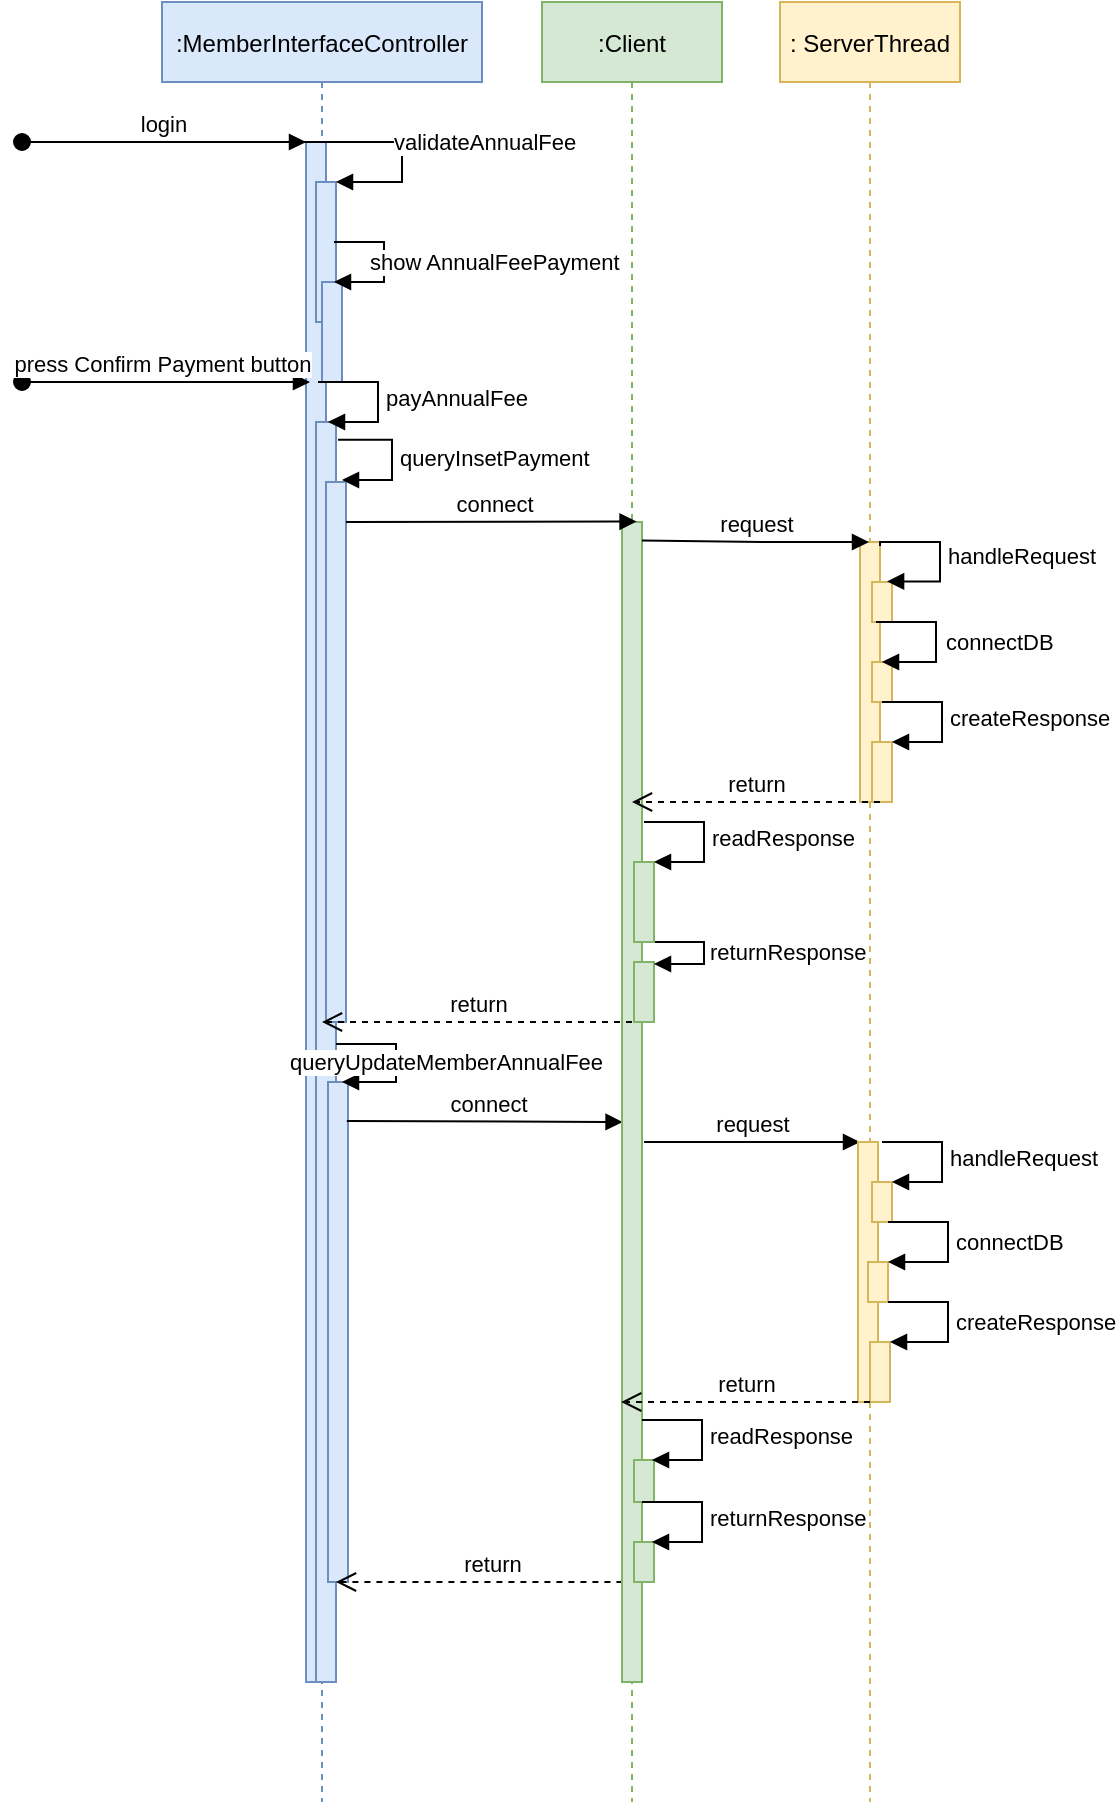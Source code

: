 <mxfile version="20.5.3" type="device"><diagram id="kgpKYQtTHZ0yAKxKKP6v" name="Page-1"><mxGraphModel dx="390" dy="540" grid="1" gridSize="10" guides="1" tooltips="1" connect="1" arrows="1" fold="1" page="1" pageScale="1" pageWidth="850" pageHeight="1100" math="0" shadow="0"><root><mxCell id="0"/><mxCell id="1" parent="0"/><mxCell id="3nuBFxr9cyL0pnOWT2aG-1" value=":MemberInterfaceController" style="shape=umlLifeline;perimeter=lifelinePerimeter;container=1;collapsible=0;recursiveResize=0;rounded=0;shadow=0;strokeWidth=1;fillColor=#dae8fc;strokeColor=#6c8ebf;" parent="1" vertex="1"><mxGeometry x="120" y="80" width="160" height="900" as="geometry"/></mxCell><mxCell id="3nuBFxr9cyL0pnOWT2aG-2" value="" style="points=[];perimeter=orthogonalPerimeter;rounded=0;shadow=0;strokeWidth=1;fillColor=#dae8fc;strokeColor=#6c8ebf;" parent="3nuBFxr9cyL0pnOWT2aG-1" vertex="1"><mxGeometry x="72" y="70" width="10" height="770" as="geometry"/></mxCell><mxCell id="3nuBFxr9cyL0pnOWT2aG-3" value="login" style="verticalAlign=bottom;startArrow=oval;endArrow=block;startSize=8;shadow=0;strokeWidth=1;" parent="3nuBFxr9cyL0pnOWT2aG-1" target="3nuBFxr9cyL0pnOWT2aG-2" edge="1"><mxGeometry relative="1" as="geometry"><mxPoint x="-70" y="70" as="sourcePoint"/></mxGeometry></mxCell><mxCell id="D0sXl7yoyoYffxybgJ50-4" value="" style="html=1;points=[];perimeter=orthogonalPerimeter;fillColor=#dae8fc;strokeColor=#6c8ebf;" parent="3nuBFxr9cyL0pnOWT2aG-1" vertex="1"><mxGeometry x="77" y="90" width="10" height="70" as="geometry"/></mxCell><mxCell id="D0sXl7yoyoYffxybgJ50-5" value="validateAnnualFee" style="edgeStyle=orthogonalEdgeStyle;html=1;align=left;spacingLeft=2;endArrow=block;rounded=0;entryX=1;entryY=0;" parent="3nuBFxr9cyL0pnOWT2aG-1" target="D0sXl7yoyoYffxybgJ50-4" edge="1"><mxGeometry relative="1" as="geometry"><mxPoint x="50" y="70" as="sourcePoint"/><Array as="points"><mxPoint x="120" y="70"/><mxPoint x="120" y="90"/></Array></mxGeometry></mxCell><mxCell id="D0sXl7yoyoYffxybgJ50-24" value="" style="html=1;points=[];perimeter=orthogonalPerimeter;fillColor=#dae8fc;strokeColor=#6c8ebf;" parent="3nuBFxr9cyL0pnOWT2aG-1" vertex="1"><mxGeometry x="80" y="140" width="10" height="50" as="geometry"/></mxCell><mxCell id="D0sXl7yoyoYffxybgJ50-25" value="show AnnualFeePayment" style="edgeStyle=orthogonalEdgeStyle;html=1;align=left;spacingLeft=2;endArrow=block;rounded=0;entryX=1;entryY=0;" parent="3nuBFxr9cyL0pnOWT2aG-1" edge="1"><mxGeometry x="-0.6" y="-10" relative="1" as="geometry"><mxPoint x="86" y="120" as="sourcePoint"/><Array as="points"><mxPoint x="111" y="120"/></Array><mxPoint x="86.0" y="140" as="targetPoint"/><mxPoint as="offset"/></mxGeometry></mxCell><mxCell id="D0sXl7yoyoYffxybgJ50-26" value="" style="html=1;points=[];perimeter=orthogonalPerimeter;fillColor=#dae8fc;strokeColor=#6c8ebf;" parent="3nuBFxr9cyL0pnOWT2aG-1" vertex="1"><mxGeometry x="77" y="210" width="10" height="630" as="geometry"/></mxCell><mxCell id="D0sXl7yoyoYffxybgJ50-27" value="payAnnualFee" style="edgeStyle=orthogonalEdgeStyle;html=1;align=left;spacingLeft=2;endArrow=block;rounded=0;entryX=1;entryY=0;" parent="3nuBFxr9cyL0pnOWT2aG-1" edge="1"><mxGeometry relative="1" as="geometry"><mxPoint x="78" y="190" as="sourcePoint"/><Array as="points"><mxPoint x="108" y="190"/></Array><mxPoint x="83.0" y="210" as="targetPoint"/></mxGeometry></mxCell><mxCell id="D0sXl7yoyoYffxybgJ50-50" value="press Confirm Payment button" style="html=1;verticalAlign=bottom;startArrow=oval;startFill=1;endArrow=block;startSize=8;rounded=0;" parent="3nuBFxr9cyL0pnOWT2aG-1" edge="1"><mxGeometry x="-0.028" width="60" relative="1" as="geometry"><mxPoint x="-70" y="190" as="sourcePoint"/><mxPoint x="74" y="190" as="targetPoint"/><mxPoint as="offset"/></mxGeometry></mxCell><mxCell id="D0sXl7yoyoYffxybgJ50-59" value="" style="html=1;points=[];perimeter=orthogonalPerimeter;fillColor=#dae8fc;strokeColor=#6c8ebf;" parent="3nuBFxr9cyL0pnOWT2aG-1" vertex="1"><mxGeometry x="83" y="540" width="10" height="250" as="geometry"/></mxCell><mxCell id="D0sXl7yoyoYffxybgJ50-60" value="queryUpdateMemberAnnualFee" style="edgeStyle=orthogonalEdgeStyle;html=1;align=left;spacingLeft=2;endArrow=block;rounded=0;entryX=0.7;entryY=0;entryDx=0;entryDy=0;entryPerimeter=0;" parent="3nuBFxr9cyL0pnOWT2aG-1" edge="1"><mxGeometry x="-1" y="-28" relative="1" as="geometry"><mxPoint x="87" y="521" as="sourcePoint"/><Array as="points"><mxPoint x="117" y="521"/><mxPoint x="117" y="540"/></Array><mxPoint x="-27" y="-19" as="offset"/><mxPoint x="90" y="540" as="targetPoint"/></mxGeometry></mxCell><mxCell id="D0sXl7yoyoYffxybgJ50-61" value="connect" style="html=1;verticalAlign=bottom;endArrow=block;rounded=0;entryX=0.503;entryY=0.411;entryDx=0;entryDy=0;entryPerimeter=0;exitX=0.94;exitY=0.078;exitDx=0;exitDy=0;exitPerimeter=0;" parent="3nuBFxr9cyL0pnOWT2aG-1" edge="1" source="D0sXl7yoyoYffxybgJ50-59"><mxGeometry x="0.025" width="80" relative="1" as="geometry"><mxPoint x="100" y="560" as="sourcePoint"/><mxPoint x="230.27" y="560" as="targetPoint"/><mxPoint as="offset"/></mxGeometry></mxCell><mxCell id="D0sXl7yoyoYffxybgJ50-77" value="return" style="html=1;verticalAlign=bottom;endArrow=open;dashed=1;endSize=8;rounded=0;" parent="3nuBFxr9cyL0pnOWT2aG-1" edge="1"><mxGeometry relative="1" as="geometry"><mxPoint x="242.21" y="790" as="sourcePoint"/><mxPoint x="86.996" y="790" as="targetPoint"/><Array as="points"><mxPoint x="167.21" y="790"/></Array><mxPoint as="offset"/></mxGeometry></mxCell><mxCell id="HoWoPj51qK54xORbkzm5-1" value="" style="html=1;points=[];perimeter=orthogonalPerimeter;fillColor=#dae8fc;strokeColor=#6c8ebf;" vertex="1" parent="3nuBFxr9cyL0pnOWT2aG-1"><mxGeometry x="82" y="240" width="10" height="270" as="geometry"/></mxCell><mxCell id="HoWoPj51qK54xORbkzm5-2" value="queryInsetPayment" style="edgeStyle=orthogonalEdgeStyle;html=1;align=left;spacingLeft=2;endArrow=block;rounded=0;entryX=1;entryY=0;exitX=1.3;exitY=0.033;exitDx=0;exitDy=0;exitPerimeter=0;" edge="1" parent="3nuBFxr9cyL0pnOWT2aG-1"><mxGeometry relative="1" as="geometry"><mxPoint x="88" y="218.9" as="sourcePoint"/><Array as="points"><mxPoint x="115" y="219"/><mxPoint x="115" y="239"/></Array><mxPoint x="90" y="239" as="targetPoint"/></mxGeometry></mxCell><mxCell id="3nuBFxr9cyL0pnOWT2aG-5" value=":Client" style="shape=umlLifeline;perimeter=lifelinePerimeter;container=1;collapsible=0;recursiveResize=0;rounded=0;shadow=0;strokeWidth=1;fillColor=#d5e8d4;strokeColor=#82b366;" parent="1" vertex="1"><mxGeometry x="310" y="80" width="90" height="900" as="geometry"/></mxCell><mxCell id="3nuBFxr9cyL0pnOWT2aG-6" value="" style="points=[];perimeter=orthogonalPerimeter;rounded=0;shadow=0;strokeWidth=1;fillColor=#d5e8d4;strokeColor=#82b366;" parent="3nuBFxr9cyL0pnOWT2aG-5" vertex="1"><mxGeometry x="40" y="260" width="10" height="580" as="geometry"/></mxCell><mxCell id="D0sXl7yoyoYffxybgJ50-46" value="" style="html=1;points=[];perimeter=orthogonalPerimeter;fillColor=#d5e8d4;strokeColor=#82b366;" parent="3nuBFxr9cyL0pnOWT2aG-5" vertex="1"><mxGeometry x="46" y="480" width="10" height="30" as="geometry"/></mxCell><mxCell id="D0sXl7yoyoYffxybgJ50-47" value="returnResponse" style="edgeStyle=orthogonalEdgeStyle;html=1;align=left;spacingLeft=2;endArrow=block;rounded=0;entryX=1;entryY=0;" parent="3nuBFxr9cyL0pnOWT2aG-5" edge="1"><mxGeometry x="0.066" y="-1" relative="1" as="geometry"><mxPoint x="51" y="470" as="sourcePoint"/><Array as="points"><mxPoint x="81" y="470"/></Array><mxPoint x="56" y="481" as="targetPoint"/><mxPoint as="offset"/></mxGeometry></mxCell><mxCell id="D0sXl7yoyoYffxybgJ50-56" value="" style="html=1;points=[];perimeter=orthogonalPerimeter;fillColor=#d5e8d4;strokeColor=#82b366;" parent="3nuBFxr9cyL0pnOWT2aG-5" vertex="1"><mxGeometry x="46" y="430" width="10" height="40" as="geometry"/></mxCell><mxCell id="D0sXl7yoyoYffxybgJ50-57" value="readResponse" style="edgeStyle=orthogonalEdgeStyle;html=1;align=left;spacingLeft=2;endArrow=block;rounded=0;entryX=1;entryY=0;" parent="3nuBFxr9cyL0pnOWT2aG-5" target="D0sXl7yoyoYffxybgJ50-56" edge="1"><mxGeometry relative="1" as="geometry"><mxPoint x="51" y="410" as="sourcePoint"/><Array as="points"><mxPoint x="81" y="410"/></Array></mxGeometry></mxCell><mxCell id="D0sXl7yoyoYffxybgJ50-72" value="" style="html=1;points=[];perimeter=orthogonalPerimeter;fillColor=#d5e8d4;strokeColor=#82b366;" parent="3nuBFxr9cyL0pnOWT2aG-5" vertex="1"><mxGeometry x="46" y="729" width="10" height="21" as="geometry"/></mxCell><mxCell id="D0sXl7yoyoYffxybgJ50-73" value="readResponse" style="edgeStyle=orthogonalEdgeStyle;html=1;align=left;spacingLeft=2;endArrow=block;rounded=0;entryX=1;entryY=0;" parent="3nuBFxr9cyL0pnOWT2aG-5" edge="1"><mxGeometry relative="1" as="geometry"><mxPoint x="50" y="709" as="sourcePoint"/><Array as="points"><mxPoint x="80" y="709"/></Array><mxPoint x="55" y="729" as="targetPoint"/></mxGeometry></mxCell><mxCell id="D0sXl7yoyoYffxybgJ50-74" value="" style="html=1;points=[];perimeter=orthogonalPerimeter;fillColor=#d5e8d4;strokeColor=#82b366;" parent="3nuBFxr9cyL0pnOWT2aG-5" vertex="1"><mxGeometry x="46" y="770" width="10" height="20" as="geometry"/></mxCell><mxCell id="D0sXl7yoyoYffxybgJ50-75" value="returnResponse" style="edgeStyle=orthogonalEdgeStyle;html=1;align=left;spacingLeft=2;endArrow=block;rounded=0;entryX=1;entryY=0;" parent="3nuBFxr9cyL0pnOWT2aG-5" edge="1"><mxGeometry relative="1" as="geometry"><mxPoint x="50" y="750" as="sourcePoint"/><Array as="points"><mxPoint x="80" y="750"/></Array><mxPoint x="55" y="770" as="targetPoint"/></mxGeometry></mxCell><mxCell id="D0sXl7yoyoYffxybgJ50-32" value=": ServerThread" style="shape=umlLifeline;perimeter=lifelinePerimeter;container=1;collapsible=0;recursiveResize=0;rounded=0;shadow=0;strokeWidth=1;fillColor=#fff2cc;strokeColor=#d6b656;" parent="1" vertex="1"><mxGeometry x="429" y="80" width="90" height="900" as="geometry"/></mxCell><mxCell id="D0sXl7yoyoYffxybgJ50-33" value="" style="points=[];perimeter=orthogonalPerimeter;rounded=0;shadow=0;strokeWidth=1;fillColor=#fff2cc;strokeColor=#d6b656;" parent="D0sXl7yoyoYffxybgJ50-32" vertex="1"><mxGeometry x="40" y="270" width="10" height="130" as="geometry"/></mxCell><mxCell id="D0sXl7yoyoYffxybgJ50-35" value="" style="html=1;points=[];perimeter=orthogonalPerimeter;fillColor=#fff2cc;strokeColor=#d6b656;" parent="D0sXl7yoyoYffxybgJ50-32" vertex="1"><mxGeometry x="46" y="290" width="10" height="20" as="geometry"/></mxCell><mxCell id="D0sXl7yoyoYffxybgJ50-36" value="handleRequest" style="edgeStyle=orthogonalEdgeStyle;html=1;align=left;spacingLeft=2;endArrow=block;rounded=0;entryX=0.855;entryY=-0.057;entryDx=0;entryDy=0;entryPerimeter=0;" parent="D0sXl7yoyoYffxybgJ50-32" edge="1"><mxGeometry relative="1" as="geometry"><mxPoint x="50" y="271.97" as="sourcePoint"/><Array as="points"><mxPoint x="50" y="269.97"/><mxPoint x="80" y="269.97"/><mxPoint x="80" y="289.97"/></Array><mxPoint x="53.55" y="289.69" as="targetPoint"/></mxGeometry></mxCell><mxCell id="D0sXl7yoyoYffxybgJ50-39" value="" style="html=1;points=[];perimeter=orthogonalPerimeter;fillColor=#fff2cc;strokeColor=#d6b656;" parent="D0sXl7yoyoYffxybgJ50-32" vertex="1"><mxGeometry x="46" y="330" width="10" height="20" as="geometry"/></mxCell><mxCell id="D0sXl7yoyoYffxybgJ50-40" value="connectDB" style="edgeStyle=orthogonalEdgeStyle;html=1;align=left;spacingLeft=2;endArrow=block;rounded=0;entryX=1;entryY=0;" parent="D0sXl7yoyoYffxybgJ50-32" edge="1"><mxGeometry x="0.039" y="1" relative="1" as="geometry"><mxPoint x="48" y="310" as="sourcePoint"/><Array as="points"><mxPoint x="78" y="310"/></Array><mxPoint x="51" y="330" as="targetPoint"/><mxPoint as="offset"/></mxGeometry></mxCell><mxCell id="D0sXl7yoyoYffxybgJ50-53" value="" style="html=1;points=[];perimeter=orthogonalPerimeter;fillColor=#fff2cc;strokeColor=#d6b656;" parent="D0sXl7yoyoYffxybgJ50-32" vertex="1"><mxGeometry x="46" y="370" width="10" height="30" as="geometry"/></mxCell><mxCell id="D0sXl7yoyoYffxybgJ50-54" value="createResponse" style="edgeStyle=orthogonalEdgeStyle;html=1;align=left;spacingLeft=2;endArrow=block;rounded=0;entryX=1;entryY=0;" parent="D0sXl7yoyoYffxybgJ50-32" target="D0sXl7yoyoYffxybgJ50-53" edge="1"><mxGeometry relative="1" as="geometry"><mxPoint x="51" y="350" as="sourcePoint"/><Array as="points"><mxPoint x="81" y="350"/></Array></mxGeometry></mxCell><mxCell id="D0sXl7yoyoYffxybgJ50-55" value="return" style="html=1;verticalAlign=bottom;endArrow=open;dashed=1;endSize=8;rounded=0;" parent="D0sXl7yoyoYffxybgJ50-32" target="3nuBFxr9cyL0pnOWT2aG-5" edge="1"><mxGeometry relative="1" as="geometry"><mxPoint x="50" y="400" as="sourcePoint"/><mxPoint x="-30" y="400" as="targetPoint"/></mxGeometry></mxCell><mxCell id="D0sXl7yoyoYffxybgJ50-62" value="request" style="html=1;verticalAlign=bottom;endArrow=block;rounded=0;exitX=1.157;exitY=0.05;exitDx=0;exitDy=0;exitPerimeter=0;" parent="D0sXl7yoyoYffxybgJ50-32" edge="1"><mxGeometry width="80" relative="1" as="geometry"><mxPoint x="-67.93" y="570" as="sourcePoint"/><mxPoint x="40" y="570" as="targetPoint"/></mxGeometry></mxCell><mxCell id="D0sXl7yoyoYffxybgJ50-63" value="" style="points=[];perimeter=orthogonalPerimeter;rounded=0;shadow=0;strokeWidth=1;fillColor=#fff2cc;strokeColor=#d6b656;" parent="D0sXl7yoyoYffxybgJ50-32" vertex="1"><mxGeometry x="39" y="570" width="10" height="130" as="geometry"/></mxCell><mxCell id="D0sXl7yoyoYffxybgJ50-65" value="" style="html=1;points=[];perimeter=orthogonalPerimeter;fillColor=#fff2cc;strokeColor=#d6b656;" parent="D0sXl7yoyoYffxybgJ50-32" vertex="1"><mxGeometry x="46" y="590" width="10" height="20" as="geometry"/></mxCell><mxCell id="D0sXl7yoyoYffxybgJ50-66" value="handleRequest" style="edgeStyle=orthogonalEdgeStyle;html=1;align=left;spacingLeft=2;endArrow=block;rounded=0;entryX=1;entryY=0;" parent="D0sXl7yoyoYffxybgJ50-32" target="D0sXl7yoyoYffxybgJ50-65" edge="1"><mxGeometry relative="1" as="geometry"><mxPoint x="51" y="570" as="sourcePoint"/><Array as="points"><mxPoint x="81" y="570"/></Array></mxGeometry></mxCell><mxCell id="D0sXl7yoyoYffxybgJ50-67" value="" style="html=1;points=[];perimeter=orthogonalPerimeter;fillColor=#fff2cc;strokeColor=#d6b656;" parent="D0sXl7yoyoYffxybgJ50-32" vertex="1"><mxGeometry x="44" y="630" width="10" height="20" as="geometry"/></mxCell><mxCell id="D0sXl7yoyoYffxybgJ50-68" value="connectDB" style="edgeStyle=orthogonalEdgeStyle;html=1;align=left;spacingLeft=2;endArrow=block;rounded=0;entryX=1;entryY=0;" parent="D0sXl7yoyoYffxybgJ50-32" target="D0sXl7yoyoYffxybgJ50-67" edge="1"><mxGeometry relative="1" as="geometry"><mxPoint x="54" y="610" as="sourcePoint"/><Array as="points"><mxPoint x="84" y="610"/></Array></mxGeometry></mxCell><mxCell id="D0sXl7yoyoYffxybgJ50-69" value="" style="html=1;points=[];perimeter=orthogonalPerimeter;fillColor=#fff2cc;strokeColor=#d6b656;" parent="D0sXl7yoyoYffxybgJ50-32" vertex="1"><mxGeometry x="45" y="670" width="10" height="30" as="geometry"/></mxCell><mxCell id="D0sXl7yoyoYffxybgJ50-70" value="createResponse" style="edgeStyle=orthogonalEdgeStyle;html=1;align=left;spacingLeft=2;endArrow=block;rounded=0;entryX=1;entryY=0;" parent="D0sXl7yoyoYffxybgJ50-32" target="D0sXl7yoyoYffxybgJ50-69" edge="1"><mxGeometry relative="1" as="geometry"><mxPoint x="54" y="650" as="sourcePoint"/><Array as="points"><mxPoint x="84" y="650"/></Array></mxGeometry></mxCell><mxCell id="D0sXl7yoyoYffxybgJ50-71" value="return" style="html=1;verticalAlign=bottom;endArrow=open;dashed=1;endSize=8;rounded=0;" parent="D0sXl7yoyoYffxybgJ50-32" edge="1"><mxGeometry relative="1" as="geometry"><mxPoint x="45" y="700" as="sourcePoint"/><mxPoint x="-79.409" y="700" as="targetPoint"/></mxGeometry></mxCell><mxCell id="D0sXl7yoyoYffxybgJ50-34" value="request" style="html=1;verticalAlign=bottom;endArrow=block;rounded=0;exitX=1;exitY=0.016;exitDx=0;exitDy=0;exitPerimeter=0;" parent="1" source="3nuBFxr9cyL0pnOWT2aG-6" target="D0sXl7yoyoYffxybgJ50-32" edge="1"><mxGeometry width="80" relative="1" as="geometry"><mxPoint x="360" y="400" as="sourcePoint"/><mxPoint x="440" y="400" as="targetPoint"/><Array as="points"><mxPoint x="420" y="350"/></Array></mxGeometry></mxCell><mxCell id="D0sXl7yoyoYffxybgJ50-48" value="return" style="html=1;verticalAlign=bottom;endArrow=open;dashed=1;endSize=8;rounded=0;" parent="1" target="3nuBFxr9cyL0pnOWT2aG-1" edge="1"><mxGeometry relative="1" as="geometry"><mxPoint x="355" y="590" as="sourcePoint"/><mxPoint x="210" y="630" as="targetPoint"/><Array as="points"><mxPoint x="280" y="590"/></Array><mxPoint as="offset"/></mxGeometry></mxCell><mxCell id="D0sXl7yoyoYffxybgJ50-31" value="connect" style="html=1;verticalAlign=bottom;endArrow=block;rounded=0;entryX=0.503;entryY=0.411;entryDx=0;entryDy=0;entryPerimeter=0;" parent="1" edge="1"><mxGeometry x="0.025" width="80" relative="1" as="geometry"><mxPoint x="212" y="340" as="sourcePoint"/><mxPoint x="357.27" y="339.79" as="targetPoint"/><mxPoint as="offset"/></mxGeometry></mxCell></root></mxGraphModel></diagram></mxfile>